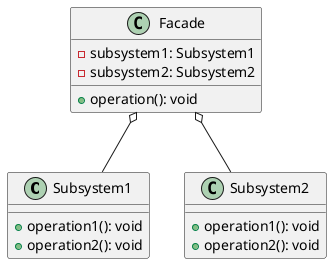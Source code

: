 @startuml
class Subsystem1 {
    + operation1(): void
    + operation2(): void
}

class Subsystem2 {
    + operation1(): void
    + operation2(): void
}

class Facade {
    - subsystem1: Subsystem1
    - subsystem2: Subsystem2
    + operation(): void
}

Facade o-- Subsystem1
Facade o-- Subsystem2
@enduml

